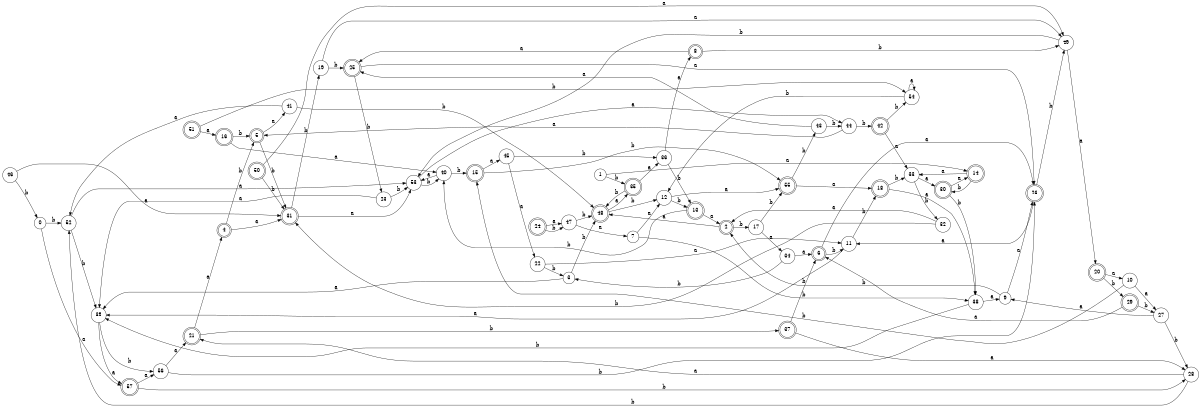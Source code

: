digraph n47_5 {
__start0 [label="" shape="none"];

rankdir=LR;
size="8,5";

s0 [style="filled", color="black", fillcolor="white" shape="circle", label="0"];
s1 [style="filled", color="black", fillcolor="white" shape="circle", label="1"];
s2 [style="rounded,filled", color="black", fillcolor="white" shape="doublecircle", label="2"];
s3 [style="filled", color="black", fillcolor="white" shape="circle", label="3"];
s4 [style="rounded,filled", color="black", fillcolor="white" shape="doublecircle", label="4"];
s5 [style="rounded,filled", color="black", fillcolor="white" shape="doublecircle", label="5"];
s6 [style="rounded,filled", color="black", fillcolor="white" shape="doublecircle", label="6"];
s7 [style="filled", color="black", fillcolor="white" shape="circle", label="7"];
s8 [style="rounded,filled", color="black", fillcolor="white" shape="doublecircle", label="8"];
s9 [style="filled", color="black", fillcolor="white" shape="circle", label="9"];
s10 [style="filled", color="black", fillcolor="white" shape="circle", label="10"];
s11 [style="filled", color="black", fillcolor="white" shape="circle", label="11"];
s12 [style="filled", color="black", fillcolor="white" shape="circle", label="12"];
s13 [style="rounded,filled", color="black", fillcolor="white" shape="doublecircle", label="13"];
s14 [style="rounded,filled", color="black", fillcolor="white" shape="doublecircle", label="14"];
s15 [style="rounded,filled", color="black", fillcolor="white" shape="doublecircle", label="15"];
s16 [style="rounded,filled", color="black", fillcolor="white" shape="doublecircle", label="16"];
s17 [style="filled", color="black", fillcolor="white" shape="circle", label="17"];
s18 [style="rounded,filled", color="black", fillcolor="white" shape="doublecircle", label="18"];
s19 [style="filled", color="black", fillcolor="white" shape="circle", label="19"];
s20 [style="rounded,filled", color="black", fillcolor="white" shape="doublecircle", label="20"];
s21 [style="rounded,filled", color="black", fillcolor="white" shape="doublecircle", label="21"];
s22 [style="filled", color="black", fillcolor="white" shape="circle", label="22"];
s23 [style="filled", color="black", fillcolor="white" shape="circle", label="23"];
s24 [style="rounded,filled", color="black", fillcolor="white" shape="doublecircle", label="24"];
s25 [style="rounded,filled", color="black", fillcolor="white" shape="doublecircle", label="25"];
s26 [style="rounded,filled", color="black", fillcolor="white" shape="doublecircle", label="26"];
s27 [style="filled", color="black", fillcolor="white" shape="circle", label="27"];
s28 [style="filled", color="black", fillcolor="white" shape="circle", label="28"];
s29 [style="rounded,filled", color="black", fillcolor="white" shape="doublecircle", label="29"];
s30 [style="rounded,filled", color="black", fillcolor="white" shape="doublecircle", label="30"];
s31 [style="rounded,filled", color="black", fillcolor="white" shape="doublecircle", label="31"];
s32 [style="filled", color="black", fillcolor="white" shape="circle", label="32"];
s33 [style="filled", color="black", fillcolor="white" shape="circle", label="33"];
s34 [style="filled", color="black", fillcolor="white" shape="circle", label="34"];
s35 [style="rounded,filled", color="black", fillcolor="white" shape="doublecircle", label="35"];
s36 [style="filled", color="black", fillcolor="white" shape="circle", label="36"];
s37 [style="rounded,filled", color="black", fillcolor="white" shape="doublecircle", label="37"];
s38 [style="filled", color="black", fillcolor="white" shape="circle", label="38"];
s39 [style="filled", color="black", fillcolor="white" shape="circle", label="39"];
s40 [style="filled", color="black", fillcolor="white" shape="circle", label="40"];
s41 [style="filled", color="black", fillcolor="white" shape="circle", label="41"];
s42 [style="rounded,filled", color="black", fillcolor="white" shape="doublecircle", label="42"];
s43 [style="filled", color="black", fillcolor="white" shape="circle", label="43"];
s44 [style="filled", color="black", fillcolor="white" shape="circle", label="44"];
s45 [style="filled", color="black", fillcolor="white" shape="circle", label="45"];
s46 [style="filled", color="black", fillcolor="white" shape="circle", label="46"];
s47 [style="filled", color="black", fillcolor="white" shape="circle", label="47"];
s48 [style="rounded,filled", color="black", fillcolor="white" shape="doublecircle", label="48"];
s49 [style="filled", color="black", fillcolor="white" shape="circle", label="49"];
s50 [style="rounded,filled", color="black", fillcolor="white" shape="doublecircle", label="50"];
s51 [style="rounded,filled", color="black", fillcolor="white" shape="doublecircle", label="51"];
s52 [style="filled", color="black", fillcolor="white" shape="circle", label="52"];
s53 [style="filled", color="black", fillcolor="white" shape="circle", label="53"];
s54 [style="filled", color="black", fillcolor="white" shape="circle", label="54"];
s55 [style="rounded,filled", color="black", fillcolor="white" shape="doublecircle", label="55"];
s56 [style="filled", color="black", fillcolor="white" shape="circle", label="56"];
s57 [style="rounded,filled", color="black", fillcolor="white" shape="doublecircle", label="57"];
s0 -> s57 [label="a"];
s0 -> s52 [label="b"];
s1 -> s14 [label="a"];
s1 -> s35 [label="b"];
s2 -> s48 [label="a"];
s2 -> s17 [label="b"];
s3 -> s39 [label="a"];
s3 -> s48 [label="b"];
s4 -> s31 [label="a"];
s4 -> s5 [label="b"];
s5 -> s41 [label="a"];
s5 -> s31 [label="b"];
s6 -> s26 [label="a"];
s6 -> s11 [label="b"];
s7 -> s12 [label="a"];
s7 -> s38 [label="b"];
s8 -> s25 [label="a"];
s8 -> s49 [label="b"];
s9 -> s26 [label="a"];
s9 -> s2 [label="b"];
s10 -> s27 [label="a"];
s10 -> s15 [label="b"];
s11 -> s39 [label="a"];
s11 -> s18 [label="b"];
s12 -> s55 [label="a"];
s12 -> s13 [label="b"];
s13 -> s2 [label="a"];
s13 -> s40 [label="b"];
s14 -> s33 [label="a"];
s14 -> s30 [label="b"];
s15 -> s45 [label="a"];
s15 -> s55 [label="b"];
s16 -> s40 [label="a"];
s16 -> s5 [label="b"];
s17 -> s34 [label="a"];
s17 -> s55 [label="b"];
s18 -> s38 [label="a"];
s18 -> s33 [label="b"];
s19 -> s49 [label="a"];
s19 -> s25 [label="b"];
s20 -> s10 [label="a"];
s20 -> s29 [label="b"];
s21 -> s4 [label="a"];
s21 -> s37 [label="b"];
s22 -> s11 [label="a"];
s22 -> s3 [label="b"];
s23 -> s39 [label="a"];
s23 -> s53 [label="b"];
s24 -> s47 [label="a"];
s24 -> s47 [label="b"];
s25 -> s26 [label="a"];
s25 -> s23 [label="b"];
s26 -> s11 [label="a"];
s26 -> s49 [label="b"];
s27 -> s9 [label="a"];
s27 -> s28 [label="b"];
s28 -> s21 [label="a"];
s28 -> s52 [label="b"];
s29 -> s6 [label="a"];
s29 -> s27 [label="b"];
s30 -> s14 [label="a"];
s30 -> s38 [label="b"];
s31 -> s53 [label="a"];
s31 -> s19 [label="b"];
s32 -> s2 [label="a"];
s32 -> s31 [label="b"];
s33 -> s30 [label="a"];
s33 -> s32 [label="b"];
s34 -> s6 [label="a"];
s34 -> s3 [label="b"];
s35 -> s36 [label="a"];
s35 -> s48 [label="b"];
s36 -> s8 [label="a"];
s36 -> s13 [label="b"];
s37 -> s28 [label="a"];
s37 -> s6 [label="b"];
s38 -> s9 [label="a"];
s38 -> s39 [label="b"];
s39 -> s57 [label="a"];
s39 -> s56 [label="b"];
s40 -> s53 [label="a"];
s40 -> s15 [label="b"];
s41 -> s52 [label="a"];
s41 -> s48 [label="b"];
s42 -> s33 [label="a"];
s42 -> s54 [label="b"];
s43 -> s25 [label="a"];
s43 -> s44 [label="b"];
s44 -> s5 [label="a"];
s44 -> s42 [label="b"];
s45 -> s22 [label="a"];
s45 -> s36 [label="b"];
s46 -> s31 [label="a"];
s46 -> s0 [label="b"];
s47 -> s7 [label="a"];
s47 -> s48 [label="b"];
s48 -> s35 [label="a"];
s48 -> s12 [label="b"];
s49 -> s20 [label="a"];
s49 -> s53 [label="b"];
s50 -> s49 [label="a"];
s50 -> s31 [label="b"];
s51 -> s16 [label="a"];
s51 -> s54 [label="b"];
s52 -> s53 [label="a"];
s52 -> s39 [label="b"];
s53 -> s44 [label="a"];
s53 -> s40 [label="b"];
s54 -> s54 [label="a"];
s54 -> s12 [label="b"];
s55 -> s18 [label="a"];
s55 -> s43 [label="b"];
s56 -> s21 [label="a"];
s56 -> s26 [label="b"];
s57 -> s56 [label="a"];
s57 -> s28 [label="b"];

}